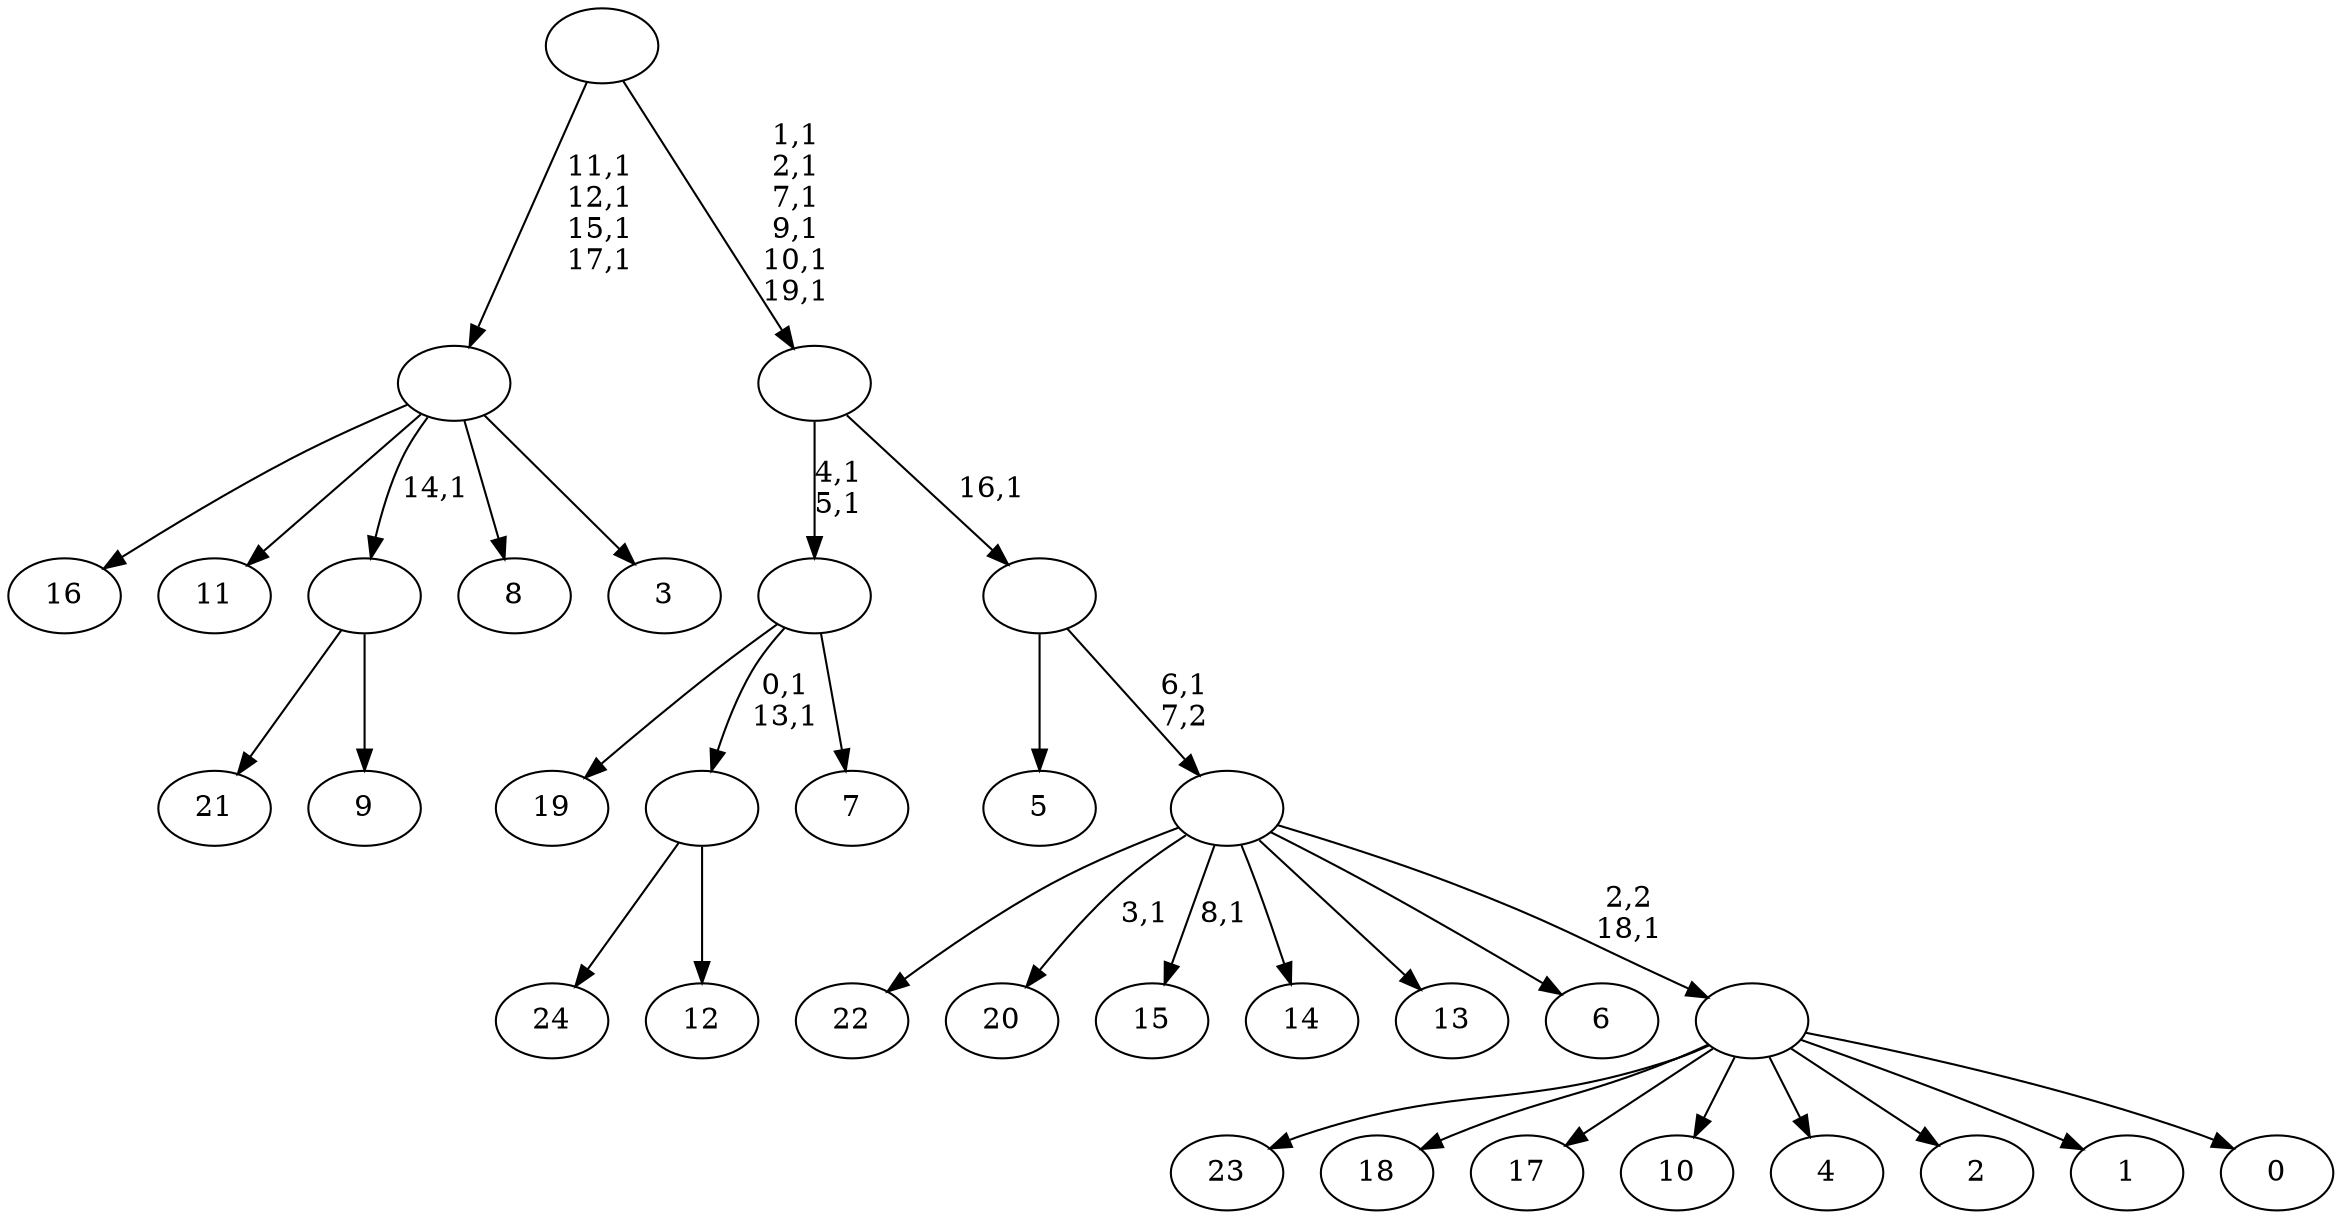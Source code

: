 digraph T {
	45 [label="24"]
	44 [label="23"]
	43 [label="22"]
	42 [label="21"]
	41 [label="20"]
	39 [label="19"]
	38 [label="18"]
	37 [label="17"]
	36 [label="16"]
	35 [label="15"]
	33 [label="14"]
	32 [label="13"]
	31 [label="12"]
	30 [label=""]
	28 [label="11"]
	27 [label="10"]
	26 [label="9"]
	25 [label=""]
	24 [label="8"]
	23 [label="7"]
	22 [label=""]
	20 [label="6"]
	19 [label="5"]
	18 [label="4"]
	17 [label="3"]
	16 [label=""]
	12 [label="2"]
	11 [label="1"]
	10 [label="0"]
	9 [label=""]
	8 [label=""]
	7 [label=""]
	6 [label=""]
	0 [label=""]
	30 -> 45 [label=""]
	30 -> 31 [label=""]
	25 -> 42 [label=""]
	25 -> 26 [label=""]
	22 -> 30 [label="0,1\n13,1"]
	22 -> 39 [label=""]
	22 -> 23 [label=""]
	16 -> 36 [label=""]
	16 -> 28 [label=""]
	16 -> 25 [label="14,1"]
	16 -> 24 [label=""]
	16 -> 17 [label=""]
	9 -> 44 [label=""]
	9 -> 38 [label=""]
	9 -> 37 [label=""]
	9 -> 27 [label=""]
	9 -> 18 [label=""]
	9 -> 12 [label=""]
	9 -> 11 [label=""]
	9 -> 10 [label=""]
	8 -> 35 [label="8,1"]
	8 -> 41 [label="3,1"]
	8 -> 43 [label=""]
	8 -> 33 [label=""]
	8 -> 32 [label=""]
	8 -> 20 [label=""]
	8 -> 9 [label="2,2\n18,1"]
	7 -> 19 [label=""]
	7 -> 8 [label="6,1\n7,2"]
	6 -> 22 [label="4,1\n5,1"]
	6 -> 7 [label="16,1"]
	0 -> 6 [label="1,1\n2,1\n7,1\n9,1\n10,1\n19,1"]
	0 -> 16 [label="11,1\n12,1\n15,1\n17,1"]
}
